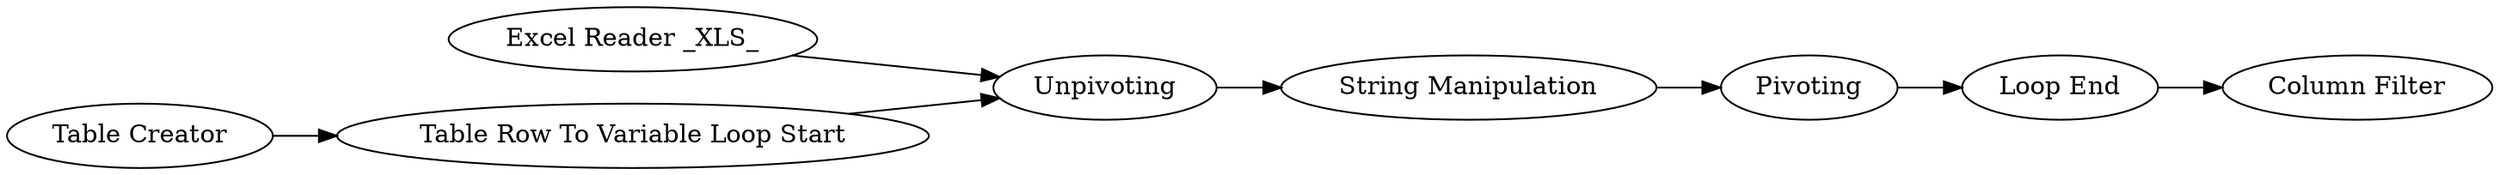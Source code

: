 digraph {
	1 [label="Excel Reader _XLS_"]
	2 [label=Unpivoting]
	3 [label=Pivoting]
	4 [label="String Manipulation"]
	5 [label="Table Creator"]
	6 [label="Table Row To Variable Loop Start"]
	7 [label="Loop End"]
	8 [label="Column Filter"]
	1 -> 2
	2 -> 4
	3 -> 7
	4 -> 3
	5 -> 6
	6 -> 2
	7 -> 8
	rankdir=LR
}
